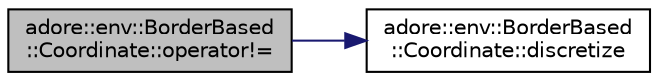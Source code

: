 digraph "adore::env::BorderBased::Coordinate::operator!="
{
 // LATEX_PDF_SIZE
  edge [fontname="Helvetica",fontsize="10",labelfontname="Helvetica",labelfontsize="10"];
  node [fontname="Helvetica",fontsize="10",shape=record];
  rankdir="LR";
  Node1 [label="adore::env::BorderBased\l::Coordinate::operator!=",height=0.2,width=0.4,color="black", fillcolor="grey75", style="filled", fontcolor="black",tooltip="Check inequality of two Coordinate objects."];
  Node1 -> Node2 [color="midnightblue",fontsize="10",style="solid",fontname="Helvetica"];
  Node2 [label="adore::env::BorderBased\l::Coordinate::discretize",height=0.2,width=0.4,color="black", fillcolor="white", style="filled",URL="$structadore_1_1env_1_1BorderBased_1_1Coordinate.html#a93065209df81253a42a46c9491287948",tooltip="Discretize the coordinate object."];
}
